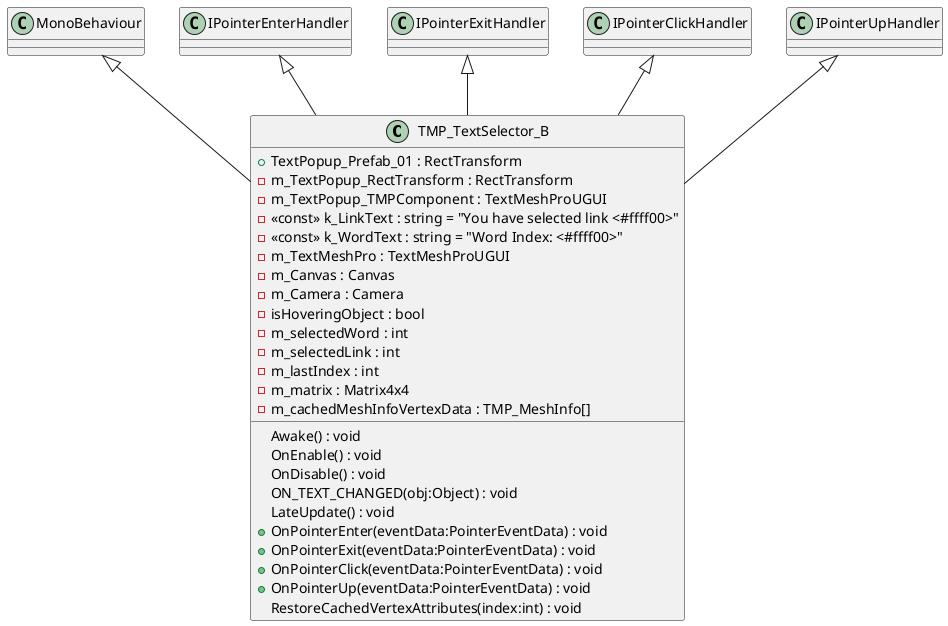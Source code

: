 @startuml
class TMP_TextSelector_B {
    + TextPopup_Prefab_01 : RectTransform
    - m_TextPopup_RectTransform : RectTransform
    - m_TextPopup_TMPComponent : TextMeshProUGUI
    - <<const>> k_LinkText : string = "You have selected link <#ffff00>"
    - <<const>> k_WordText : string = "Word Index: <#ffff00>"
    - m_TextMeshPro : TextMeshProUGUI
    - m_Canvas : Canvas
    - m_Camera : Camera
    - isHoveringObject : bool
    - m_selectedWord : int
    - m_selectedLink : int
    - m_lastIndex : int
    - m_matrix : Matrix4x4
    - m_cachedMeshInfoVertexData : TMP_MeshInfo[]
    Awake() : void
    OnEnable() : void
    OnDisable() : void
    ON_TEXT_CHANGED(obj:Object) : void
    LateUpdate() : void
    + OnPointerEnter(eventData:PointerEventData) : void
    + OnPointerExit(eventData:PointerEventData) : void
    + OnPointerClick(eventData:PointerEventData) : void
    + OnPointerUp(eventData:PointerEventData) : void
    RestoreCachedVertexAttributes(index:int) : void
}
MonoBehaviour <|-- TMP_TextSelector_B
IPointerEnterHandler <|-- TMP_TextSelector_B
IPointerExitHandler <|-- TMP_TextSelector_B
IPointerClickHandler <|-- TMP_TextSelector_B
IPointerUpHandler <|-- TMP_TextSelector_B
@enduml
